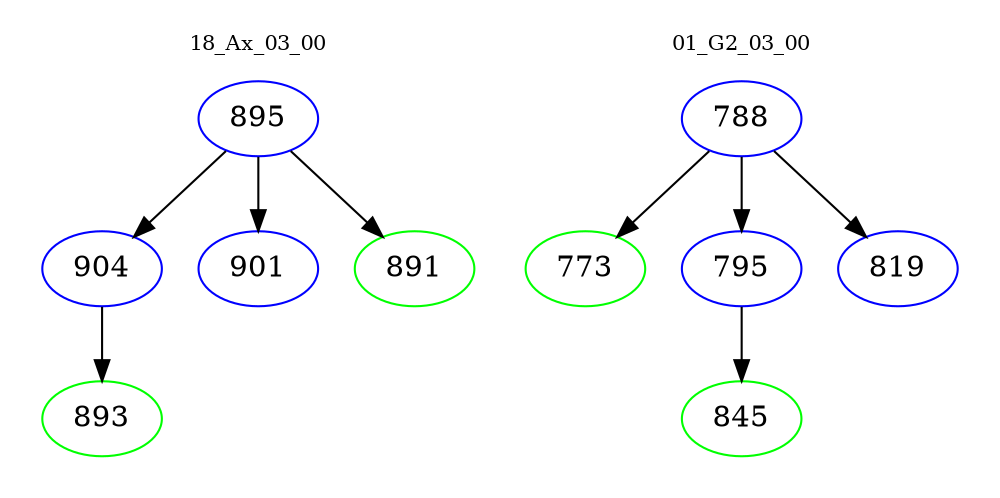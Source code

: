 digraph{
subgraph cluster_0 {
color = white
label = "18_Ax_03_00";
fontsize=10;
T0_895 [label="895", color="blue"]
T0_895 -> T0_904 [color="black"]
T0_904 [label="904", color="blue"]
T0_904 -> T0_893 [color="black"]
T0_893 [label="893", color="green"]
T0_895 -> T0_901 [color="black"]
T0_901 [label="901", color="blue"]
T0_895 -> T0_891 [color="black"]
T0_891 [label="891", color="green"]
}
subgraph cluster_1 {
color = white
label = "01_G2_03_00";
fontsize=10;
T1_788 [label="788", color="blue"]
T1_788 -> T1_773 [color="black"]
T1_773 [label="773", color="green"]
T1_788 -> T1_795 [color="black"]
T1_795 [label="795", color="blue"]
T1_795 -> T1_845 [color="black"]
T1_845 [label="845", color="green"]
T1_788 -> T1_819 [color="black"]
T1_819 [label="819", color="blue"]
}
}
